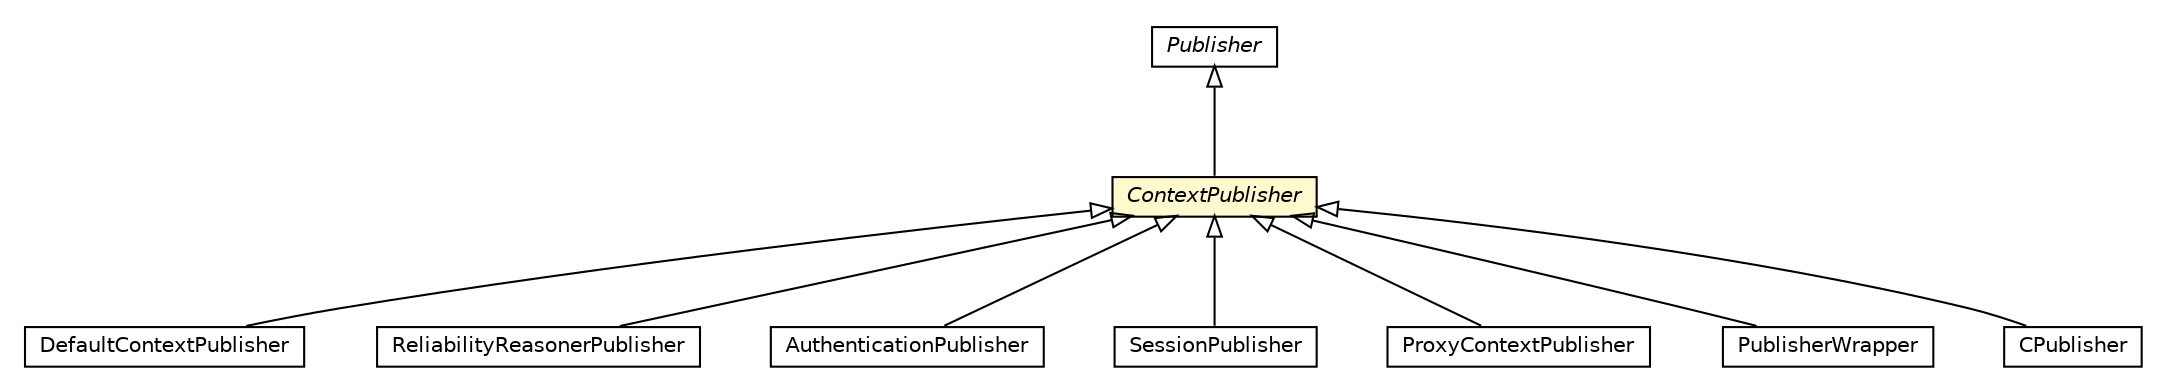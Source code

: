 #!/usr/local/bin/dot
#
# Class diagram 
# Generated by UMLGraph version R5_6-24-gf6e263 (http://www.umlgraph.org/)
#

digraph G {
	edge [fontname="Helvetica",fontsize=10,labelfontname="Helvetica",labelfontsize=10];
	node [fontname="Helvetica",fontsize=10,shape=plaintext];
	nodesep=0.25;
	ranksep=0.5;
	// org.universAAL.middleware.bus.member.Publisher
	c3109621 [label=<<table title="org.universAAL.middleware.bus.member.Publisher" border="0" cellborder="1" cellspacing="0" cellpadding="2" port="p" href="../bus/member/Publisher.html">
		<tr><td><table border="0" cellspacing="0" cellpadding="1">
<tr><td align="center" balign="center"><font face="Helvetica-Oblique"> Publisher </font></td></tr>
		</table></td></tr>
		</table>>, URL="../bus/member/Publisher.html", fontname="Helvetica", fontcolor="black", fontsize=10.0];
	// org.universAAL.middleware.context.DefaultContextPublisher
	c3109630 [label=<<table title="org.universAAL.middleware.context.DefaultContextPublisher" border="0" cellborder="1" cellspacing="0" cellpadding="2" port="p" href="./DefaultContextPublisher.html">
		<tr><td><table border="0" cellspacing="0" cellpadding="1">
<tr><td align="center" balign="center"> DefaultContextPublisher </td></tr>
		</table></td></tr>
		</table>>, URL="./DefaultContextPublisher.html", fontname="Helvetica", fontcolor="black", fontsize=10.0];
	// org.universAAL.middleware.context.ContextPublisher
	c3109635 [label=<<table title="org.universAAL.middleware.context.ContextPublisher" border="0" cellborder="1" cellspacing="0" cellpadding="2" port="p" bgcolor="lemonChiffon" href="./ContextPublisher.html">
		<tr><td><table border="0" cellspacing="0" cellpadding="1">
<tr><td align="center" balign="center"><font face="Helvetica-Oblique"> ContextPublisher </font></td></tr>
		</table></td></tr>
		</table>>, URL="./ContextPublisher.html", fontname="Helvetica", fontcolor="black", fontsize=10.0];
	// org.universAAL.reliability.reasoner.ReliabilityReasonerPublisher
	c3110644 [label=<<table title="org.universAAL.reliability.reasoner.ReliabilityReasonerPublisher" border="0" cellborder="1" cellspacing="0" cellpadding="2" port="p" href="../../reliability/reasoner/ReliabilityReasonerPublisher.html">
		<tr><td><table border="0" cellspacing="0" cellpadding="1">
<tr><td align="center" balign="center"> ReliabilityReasonerPublisher </td></tr>
		</table></td></tr>
		</table>>, URL="../../reliability/reasoner/ReliabilityReasonerPublisher.html", fontname="Helvetica", fontcolor="black", fontsize=10.0];
	// org.universAAL.security.authenticator.client.AuthenticationPublisher
	c3111213 [label=<<table title="org.universAAL.security.authenticator.client.AuthenticationPublisher" border="0" cellborder="1" cellspacing="0" cellpadding="2" port="p" href="../../security/authenticator/client/AuthenticationPublisher.html">
		<tr><td><table border="0" cellspacing="0" cellpadding="1">
<tr><td align="center" balign="center"> AuthenticationPublisher </td></tr>
		</table></td></tr>
		</table>>, URL="../../security/authenticator/client/AuthenticationPublisher.html", fontname="Helvetica", fontcolor="black", fontsize=10.0];
	// org.universAAL.security.session.manager.context.SessionPublisher
	c3111235 [label=<<table title="org.universAAL.security.session.manager.context.SessionPublisher" border="0" cellborder="1" cellspacing="0" cellpadding="2" port="p" href="../../security/session/manager/context/SessionPublisher.html">
		<tr><td><table border="0" cellspacing="0" cellpadding="1">
<tr><td align="center" balign="center"> SessionPublisher </td></tr>
		</table></td></tr>
		</table>>, URL="../../security/session/manager/context/SessionPublisher.html", fontname="Helvetica", fontcolor="black", fontsize=10.0];
	// org.universAAL.ri.gateway.proxies.exporting.ProxyContextPublisher
	c3111343 [label=<<table title="org.universAAL.ri.gateway.proxies.exporting.ProxyContextPublisher" border="0" cellborder="1" cellspacing="0" cellpadding="2" port="p" href="../../ri/gateway/proxies/exporting/ProxyContextPublisher.html">
		<tr><td><table border="0" cellspacing="0" cellpadding="1">
<tr><td align="center" balign="center"> ProxyContextPublisher </td></tr>
		</table></td></tr>
		</table>>, URL="../../ri/gateway/proxies/exporting/ProxyContextPublisher.html", fontname="Helvetica", fontcolor="black", fontsize=10.0];
	// org.universAAL.ri.rest.manager.wrappers.PublisherWrapper
	c3111403 [label=<<table title="org.universAAL.ri.rest.manager.wrappers.PublisherWrapper" border="0" cellborder="1" cellspacing="0" cellpadding="2" port="p" href="../../ri/rest/manager/wrappers/PublisherWrapper.html">
		<tr><td><table border="0" cellspacing="0" cellpadding="1">
<tr><td align="center" balign="center"> PublisherWrapper </td></tr>
		</table></td></tr>
		</table>>, URL="../../ri/rest/manager/wrappers/PublisherWrapper.html", fontname="Helvetica", fontcolor="black", fontsize=10.0];
	// org.universAAL.samples.ctxtbus.CPublisher
	c3111688 [label=<<table title="org.universAAL.samples.ctxtbus.CPublisher" border="0" cellborder="1" cellspacing="0" cellpadding="2" port="p" href="../../samples/ctxtbus/CPublisher.html">
		<tr><td><table border="0" cellspacing="0" cellpadding="1">
<tr><td align="center" balign="center"> CPublisher </td></tr>
		</table></td></tr>
		</table>>, URL="../../samples/ctxtbus/CPublisher.html", fontname="Helvetica", fontcolor="black", fontsize=10.0];
	//org.universAAL.middleware.context.DefaultContextPublisher extends org.universAAL.middleware.context.ContextPublisher
	c3109635:p -> c3109630:p [dir=back,arrowtail=empty];
	//org.universAAL.middleware.context.ContextPublisher extends org.universAAL.middleware.bus.member.Publisher
	c3109621:p -> c3109635:p [dir=back,arrowtail=empty];
	//org.universAAL.reliability.reasoner.ReliabilityReasonerPublisher extends org.universAAL.middleware.context.ContextPublisher
	c3109635:p -> c3110644:p [dir=back,arrowtail=empty];
	//org.universAAL.security.authenticator.client.AuthenticationPublisher extends org.universAAL.middleware.context.ContextPublisher
	c3109635:p -> c3111213:p [dir=back,arrowtail=empty];
	//org.universAAL.security.session.manager.context.SessionPublisher extends org.universAAL.middleware.context.ContextPublisher
	c3109635:p -> c3111235:p [dir=back,arrowtail=empty];
	//org.universAAL.ri.gateway.proxies.exporting.ProxyContextPublisher extends org.universAAL.middleware.context.ContextPublisher
	c3109635:p -> c3111343:p [dir=back,arrowtail=empty];
	//org.universAAL.ri.rest.manager.wrappers.PublisherWrapper extends org.universAAL.middleware.context.ContextPublisher
	c3109635:p -> c3111403:p [dir=back,arrowtail=empty];
	//org.universAAL.samples.ctxtbus.CPublisher extends org.universAAL.middleware.context.ContextPublisher
	c3109635:p -> c3111688:p [dir=back,arrowtail=empty];
}

